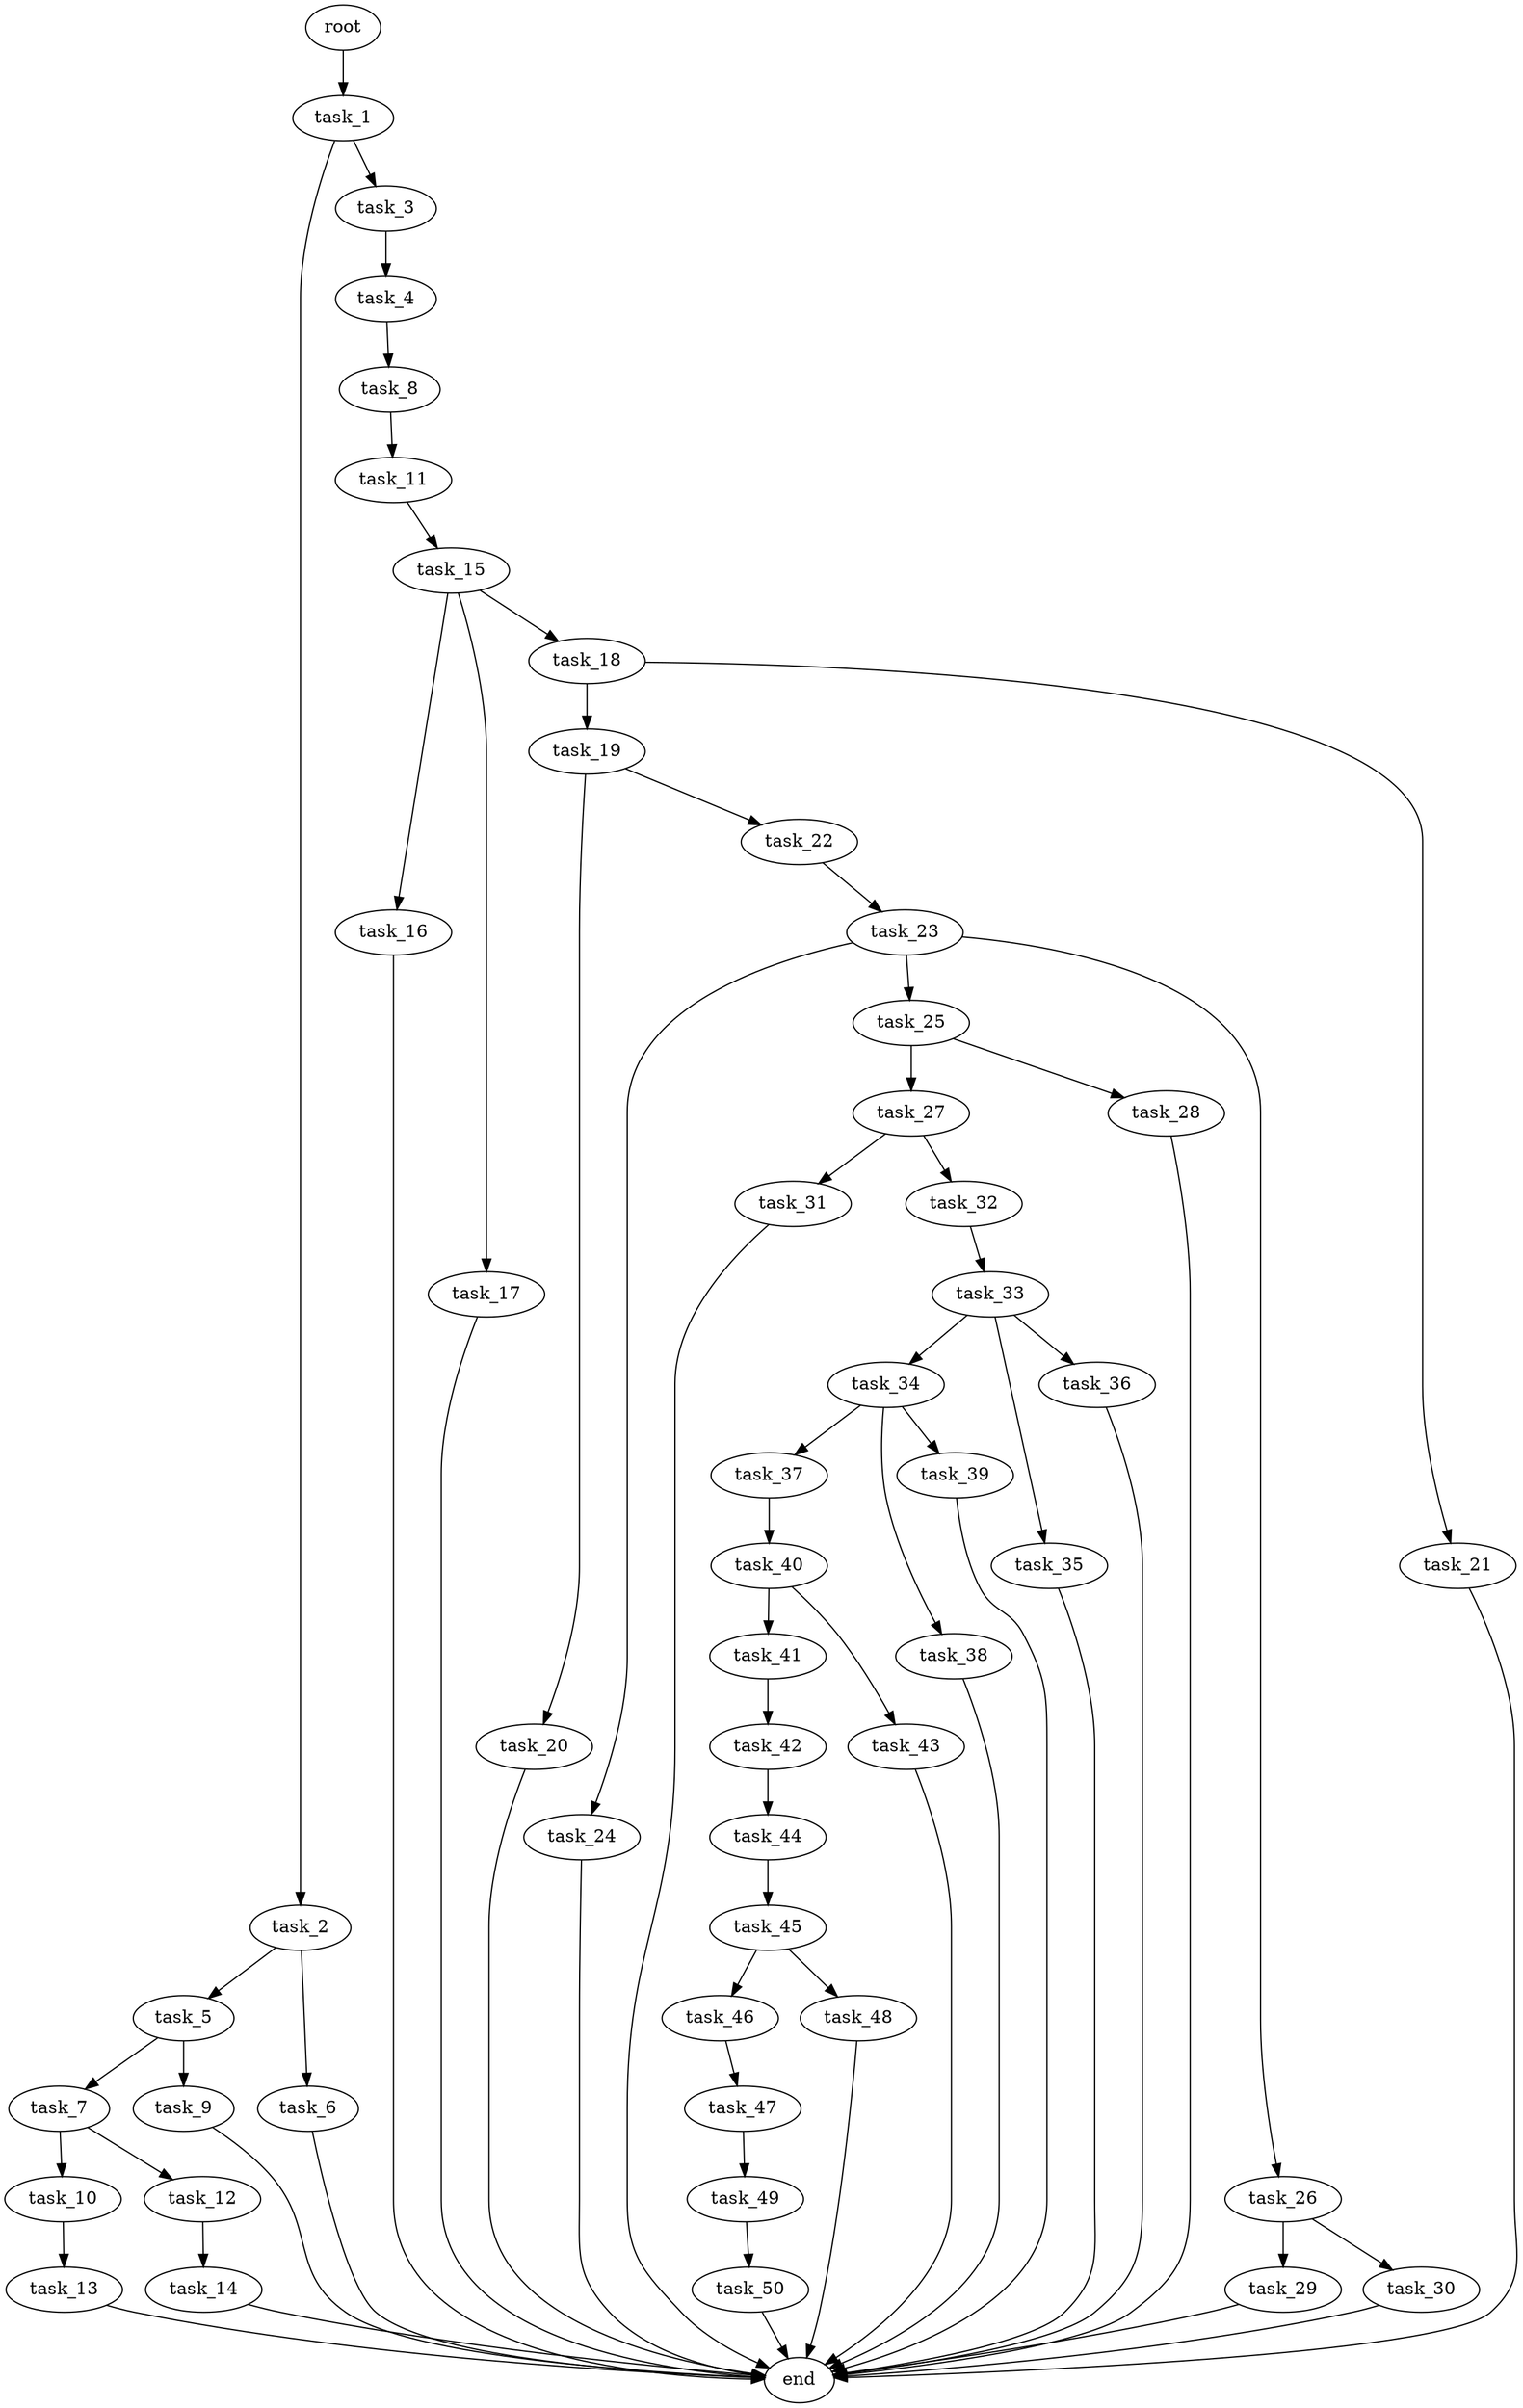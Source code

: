 digraph G {
  root [size="0.000000e+00"];
  task_1 [size="3.298365e+10"];
  task_2 [size="2.092147e+09"];
  task_3 [size="2.690617e+10"];
  task_4 [size="3.400918e+10"];
  task_5 [size="8.328806e+10"];
  task_6 [size="5.776600e+10"];
  task_7 [size="3.474614e+10"];
  task_8 [size="9.740838e+10"];
  task_9 [size="8.525795e+10"];
  task_10 [size="6.336382e+10"];
  task_11 [size="9.359532e+10"];
  task_12 [size="8.069800e+10"];
  task_13 [size="9.886973e+10"];
  task_14 [size="6.088177e+10"];
  task_15 [size="8.791500e+10"];
  task_16 [size="9.211711e+10"];
  task_17 [size="8.435436e+10"];
  task_18 [size="8.656422e+10"];
  task_19 [size="2.488138e+10"];
  task_20 [size="4.269773e+10"];
  task_21 [size="9.043167e+10"];
  task_22 [size="8.736371e+10"];
  task_23 [size="4.220072e+10"];
  task_24 [size="3.268265e+10"];
  task_25 [size="3.227837e+10"];
  task_26 [size="9.621652e+09"];
  task_27 [size="8.619009e+10"];
  task_28 [size="4.049171e+10"];
  task_29 [size="4.489709e+09"];
  task_30 [size="4.579610e+10"];
  task_31 [size="8.025875e+10"];
  task_32 [size="5.230814e+10"];
  task_33 [size="4.629768e+08"];
  task_34 [size="7.620459e+10"];
  task_35 [size="7.981899e+10"];
  task_36 [size="3.402889e+10"];
  task_37 [size="1.364606e+10"];
  task_38 [size="5.087079e+10"];
  task_39 [size="4.553837e+10"];
  task_40 [size="9.345680e+10"];
  task_41 [size="9.859565e+10"];
  task_42 [size="7.395979e+10"];
  task_43 [size="6.105596e+10"];
  task_44 [size="4.020250e+10"];
  task_45 [size="3.773536e+10"];
  task_46 [size="9.628752e+10"];
  task_47 [size="4.297565e+10"];
  task_48 [size="5.890839e+10"];
  task_49 [size="6.113294e+10"];
  task_50 [size="2.582883e+10"];
  end [size="0.000000e+00"];

  root -> task_1 [size="1.000000e-12"];
  task_1 -> task_2 [size="2.092147e+07"];
  task_1 -> task_3 [size="2.690617e+08"];
  task_2 -> task_5 [size="8.328806e+08"];
  task_2 -> task_6 [size="5.776600e+08"];
  task_3 -> task_4 [size="3.400918e+08"];
  task_4 -> task_8 [size="9.740838e+08"];
  task_5 -> task_7 [size="3.474614e+08"];
  task_5 -> task_9 [size="8.525795e+08"];
  task_6 -> end [size="1.000000e-12"];
  task_7 -> task_10 [size="6.336382e+08"];
  task_7 -> task_12 [size="8.069800e+08"];
  task_8 -> task_11 [size="9.359532e+08"];
  task_9 -> end [size="1.000000e-12"];
  task_10 -> task_13 [size="9.886973e+08"];
  task_11 -> task_15 [size="8.791500e+08"];
  task_12 -> task_14 [size="6.088177e+08"];
  task_13 -> end [size="1.000000e-12"];
  task_14 -> end [size="1.000000e-12"];
  task_15 -> task_16 [size="9.211711e+08"];
  task_15 -> task_17 [size="8.435436e+08"];
  task_15 -> task_18 [size="8.656422e+08"];
  task_16 -> end [size="1.000000e-12"];
  task_17 -> end [size="1.000000e-12"];
  task_18 -> task_19 [size="2.488138e+08"];
  task_18 -> task_21 [size="9.043167e+08"];
  task_19 -> task_20 [size="4.269773e+08"];
  task_19 -> task_22 [size="8.736371e+08"];
  task_20 -> end [size="1.000000e-12"];
  task_21 -> end [size="1.000000e-12"];
  task_22 -> task_23 [size="4.220072e+08"];
  task_23 -> task_24 [size="3.268265e+08"];
  task_23 -> task_25 [size="3.227837e+08"];
  task_23 -> task_26 [size="9.621652e+07"];
  task_24 -> end [size="1.000000e-12"];
  task_25 -> task_27 [size="8.619009e+08"];
  task_25 -> task_28 [size="4.049171e+08"];
  task_26 -> task_29 [size="4.489709e+07"];
  task_26 -> task_30 [size="4.579610e+08"];
  task_27 -> task_31 [size="8.025875e+08"];
  task_27 -> task_32 [size="5.230814e+08"];
  task_28 -> end [size="1.000000e-12"];
  task_29 -> end [size="1.000000e-12"];
  task_30 -> end [size="1.000000e-12"];
  task_31 -> end [size="1.000000e-12"];
  task_32 -> task_33 [size="4.629768e+06"];
  task_33 -> task_34 [size="7.620459e+08"];
  task_33 -> task_35 [size="7.981899e+08"];
  task_33 -> task_36 [size="3.402889e+08"];
  task_34 -> task_37 [size="1.364606e+08"];
  task_34 -> task_38 [size="5.087079e+08"];
  task_34 -> task_39 [size="4.553837e+08"];
  task_35 -> end [size="1.000000e-12"];
  task_36 -> end [size="1.000000e-12"];
  task_37 -> task_40 [size="9.345680e+08"];
  task_38 -> end [size="1.000000e-12"];
  task_39 -> end [size="1.000000e-12"];
  task_40 -> task_41 [size="9.859565e+08"];
  task_40 -> task_43 [size="6.105596e+08"];
  task_41 -> task_42 [size="7.395979e+08"];
  task_42 -> task_44 [size="4.020250e+08"];
  task_43 -> end [size="1.000000e-12"];
  task_44 -> task_45 [size="3.773536e+08"];
  task_45 -> task_46 [size="9.628752e+08"];
  task_45 -> task_48 [size="5.890839e+08"];
  task_46 -> task_47 [size="4.297565e+08"];
  task_47 -> task_49 [size="6.113294e+08"];
  task_48 -> end [size="1.000000e-12"];
  task_49 -> task_50 [size="2.582883e+08"];
  task_50 -> end [size="1.000000e-12"];
}
